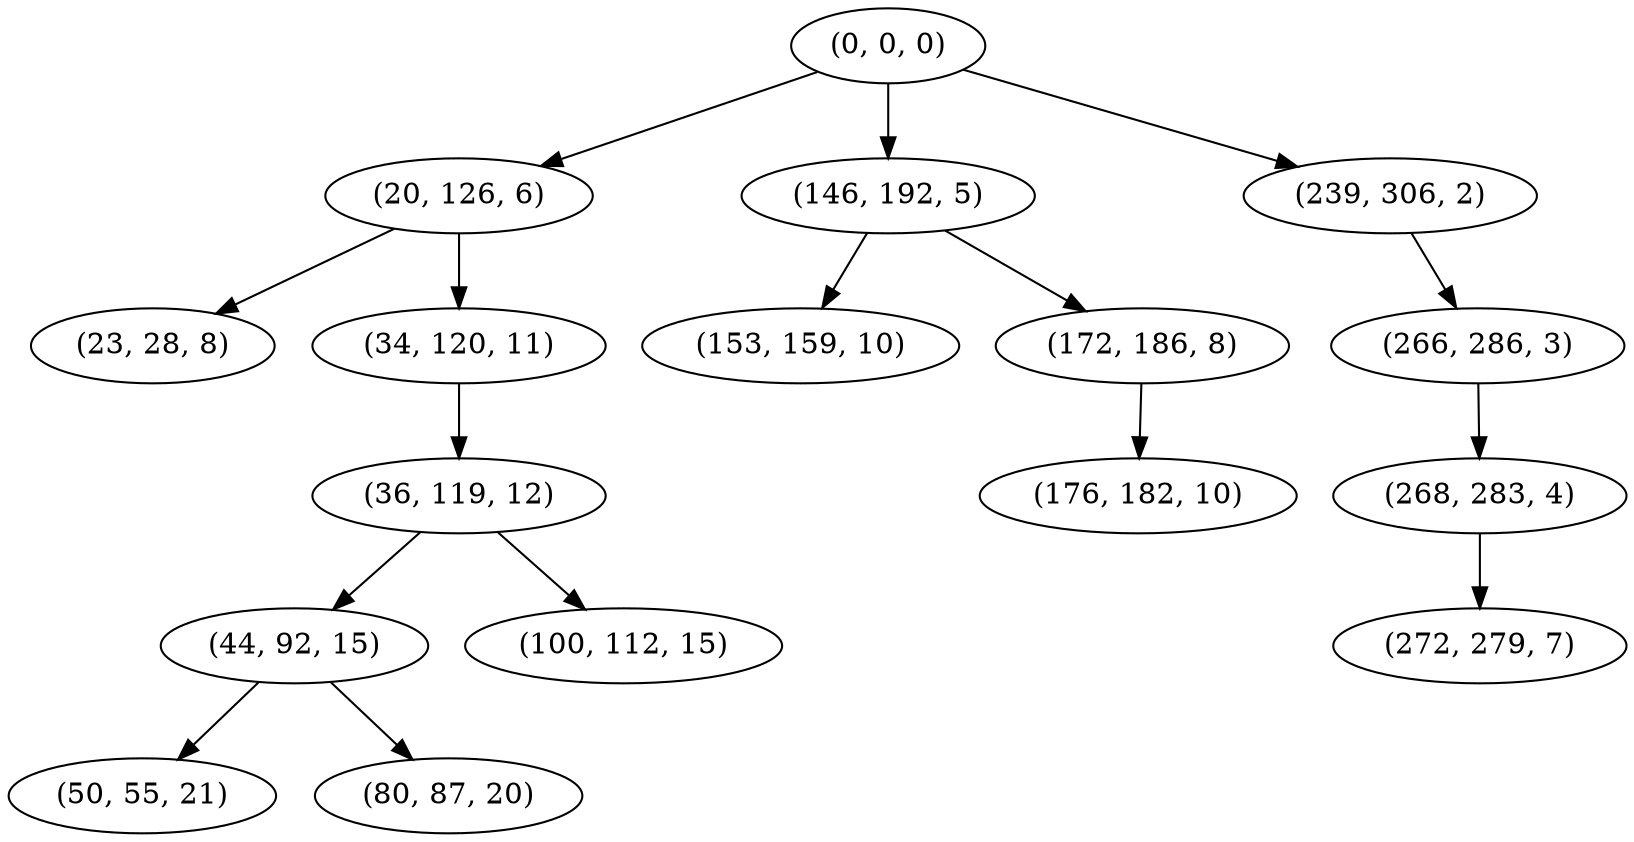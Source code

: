digraph tree {
    "(0, 0, 0)";
    "(20, 126, 6)";
    "(23, 28, 8)";
    "(34, 120, 11)";
    "(36, 119, 12)";
    "(44, 92, 15)";
    "(50, 55, 21)";
    "(80, 87, 20)";
    "(100, 112, 15)";
    "(146, 192, 5)";
    "(153, 159, 10)";
    "(172, 186, 8)";
    "(176, 182, 10)";
    "(239, 306, 2)";
    "(266, 286, 3)";
    "(268, 283, 4)";
    "(272, 279, 7)";
    "(0, 0, 0)" -> "(20, 126, 6)";
    "(0, 0, 0)" -> "(146, 192, 5)";
    "(0, 0, 0)" -> "(239, 306, 2)";
    "(20, 126, 6)" -> "(23, 28, 8)";
    "(20, 126, 6)" -> "(34, 120, 11)";
    "(34, 120, 11)" -> "(36, 119, 12)";
    "(36, 119, 12)" -> "(44, 92, 15)";
    "(36, 119, 12)" -> "(100, 112, 15)";
    "(44, 92, 15)" -> "(50, 55, 21)";
    "(44, 92, 15)" -> "(80, 87, 20)";
    "(146, 192, 5)" -> "(153, 159, 10)";
    "(146, 192, 5)" -> "(172, 186, 8)";
    "(172, 186, 8)" -> "(176, 182, 10)";
    "(239, 306, 2)" -> "(266, 286, 3)";
    "(266, 286, 3)" -> "(268, 283, 4)";
    "(268, 283, 4)" -> "(272, 279, 7)";
}
